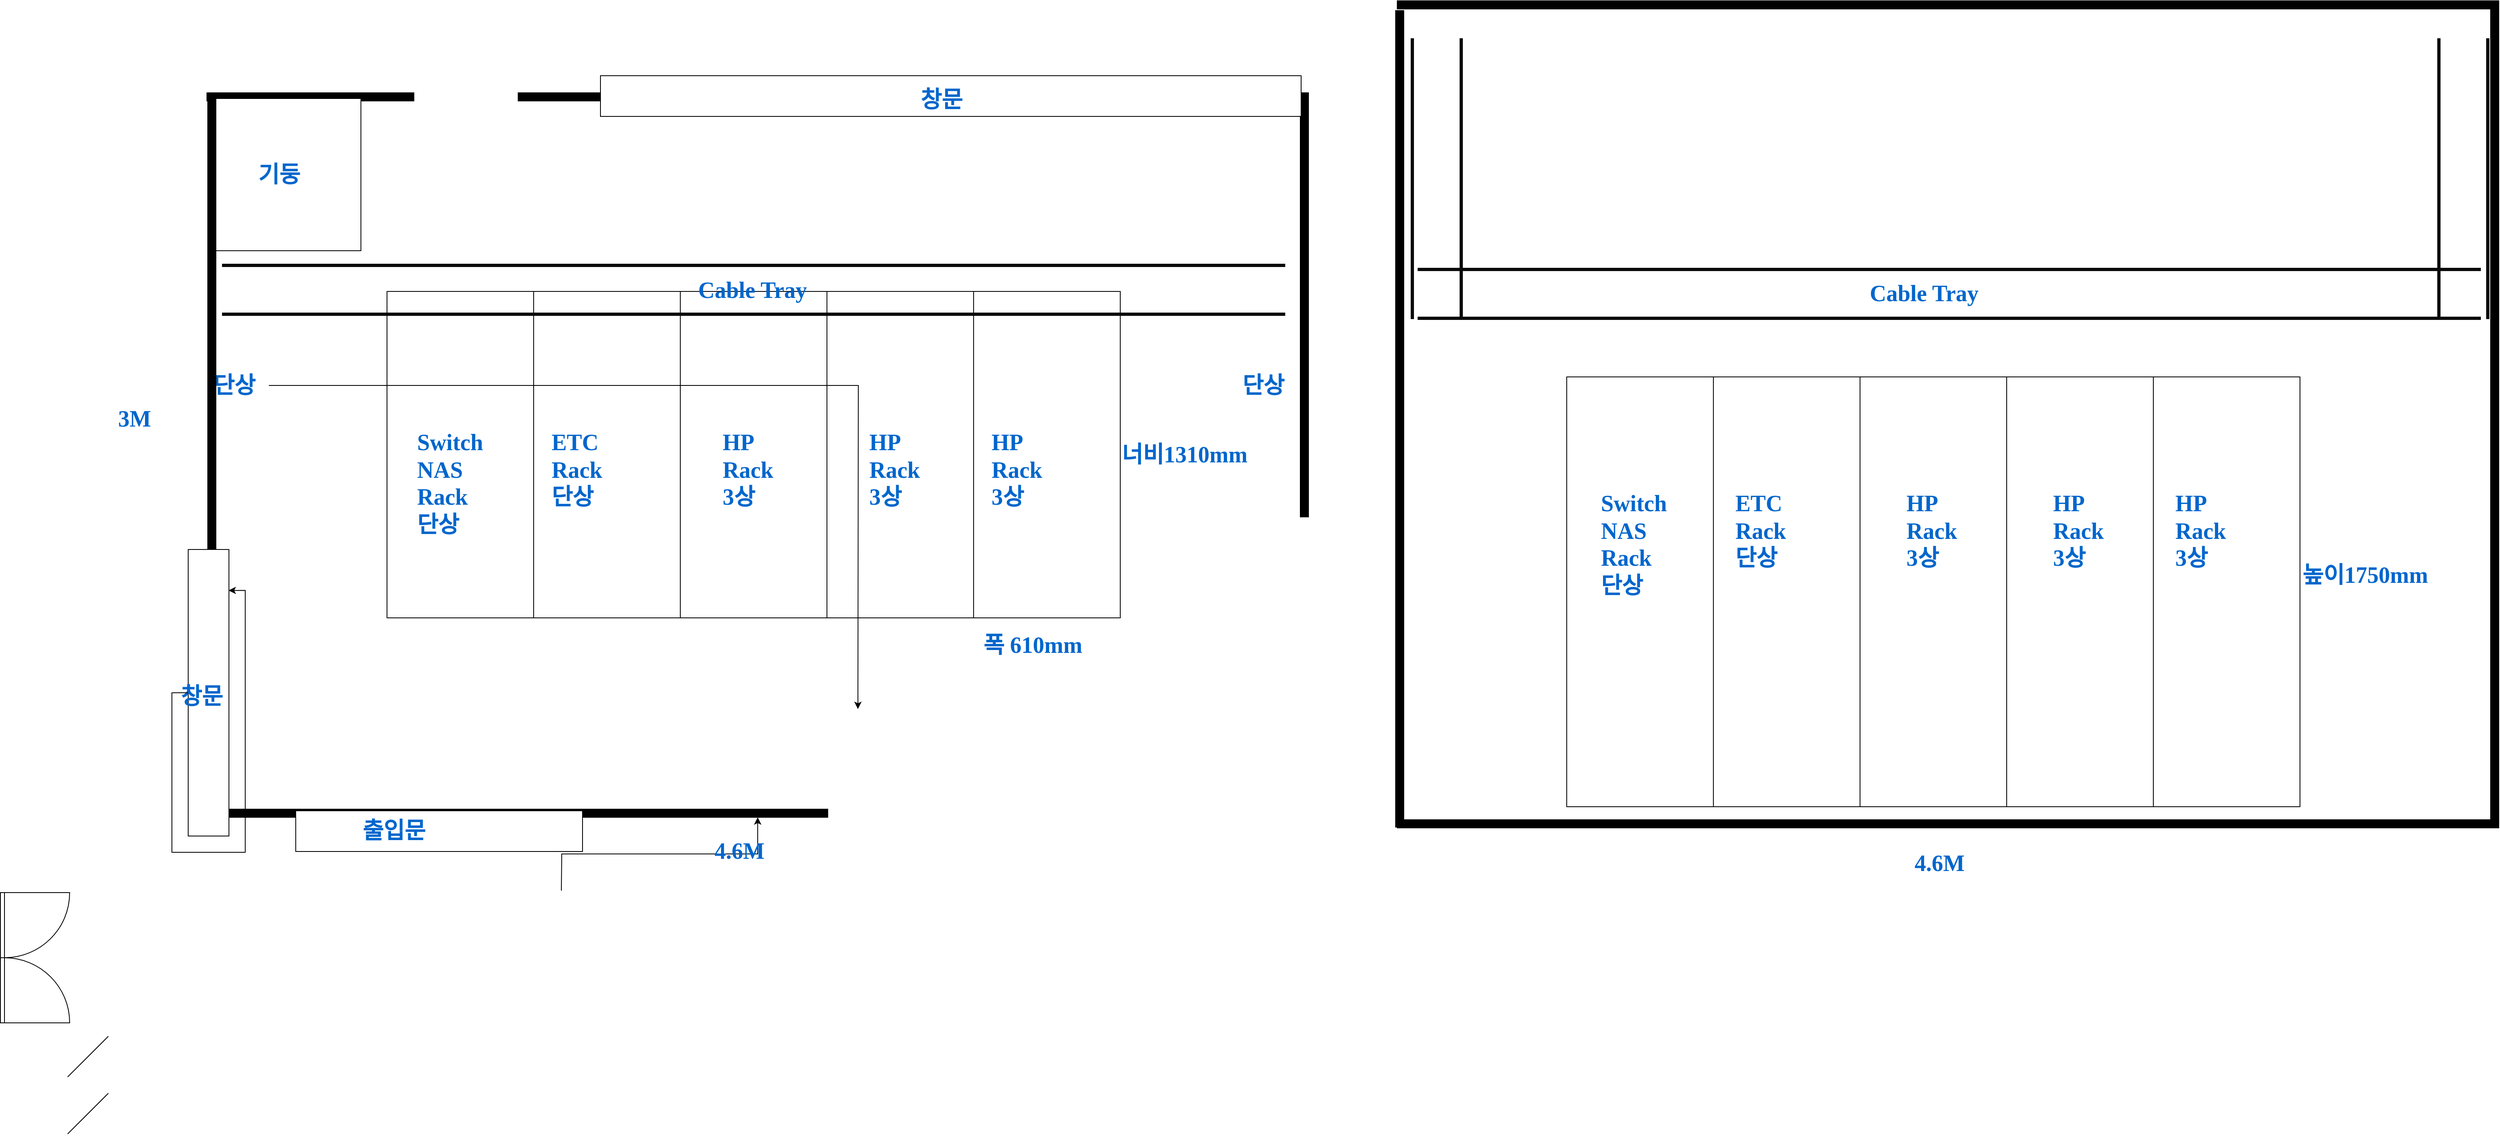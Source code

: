 <mxfile version="12.1.2" type="github" pages="1">
  <diagram name="Page-1" id="4bd5d27a-524c-7e24-5d5f-89a86ee4fca1">
    <mxGraphModel dx="3100" dy="1574" grid="1" gridSize="10" guides="1" tooltips="1" connect="1" arrows="1" fold="1" page="1" pageScale="1" pageWidth="1169" pageHeight="827" background="#ffffff" math="0" shadow="0">
      <root>
        <mxCell id="0"/>
        <mxCell id="1" parent="0"/>
        <mxCell id="9X3ZKxczfAf8_WHIXvSj-2" value="" style="edgeStyle=orthogonalEdgeStyle;rounded=0;orthogonalLoop=1;jettySize=auto;html=1;" edge="1" parent="1" target="48ef80bc37b76060-128">
          <mxGeometry relative="1" as="geometry">
            <mxPoint x="836" y="1251" as="sourcePoint"/>
          </mxGeometry>
        </mxCell>
        <mxCell id="48ef80bc37b76060-128" value="" style="verticalLabelPosition=bottom;html=1;verticalAlign=top;align=center;strokeWidth=1;shape=mxgraph.floorplan.wallU;fillColor=#000000;rounded=0;shadow=0;comic=0;fontFamily=Verdana;fontSize=12;rotation=90;" parent="1" vertex="1">
          <mxGeometry x="632" y="40" width="890" height="1352" as="geometry"/>
        </mxCell>
        <mxCell id="48ef80bc37b76060-136" value="" style="verticalLabelPosition=bottom;html=1;verticalAlign=top;align=center;strokeWidth=1;shape=mxgraph.floorplan.doorDouble;rounded=0;shadow=0;comic=0;fillColor=#FFFFFF;fontFamily=Verdana;fontSize=12;rotation=-90;" parent="1" vertex="1">
          <mxGeometry x="110" y="1291" width="160" height="85" as="geometry"/>
        </mxCell>
        <mxCell id="48ef80bc37b76060-156" value="" style="verticalLabelPosition=bottom;html=1;verticalAlign=top;align=center;strokeWidth=1;shape=mxgraph.floorplan.wall;fillColor=#000000;direction=south;rounded=0;shadow=0;comic=0;fontFamily=Verdana;fontSize=12;" parent="1" vertex="1">
          <mxGeometry x="1860" y="170" width="10" height="1003" as="geometry"/>
        </mxCell>
        <mxCell id="48ef80bc37b76060-195" value="" style="shape=rect;fillColor=#ffffff;strokeColor=#000000;shadow=0;rounded=0;comic=0;fontFamily=Verdana;fontSize=12;align=center;html=1;" parent="1" vertex="1">
          <mxGeometry x="1162" y="515" width="180" height="401" as="geometry"/>
        </mxCell>
        <mxCell id="48ef80bc37b76060-65" value="" style="shape=rect;fillColor=#ffffff;strokeColor=#000000;shadow=0;rounded=0;comic=0;fontFamily=Verdana;fontSize=12;align=center;html=1;rotation=180;" parent="1" vertex="1">
          <mxGeometry x="884" y="250" width="860" height="50" as="geometry"/>
        </mxCell>
        <mxCell id="9X3ZKxczfAf8_WHIXvSj-1" value="" style="shape=rect;fillColor=#ffffff;strokeColor=#000000;shadow=0;rounded=0;comic=0;fontFamily=Verdana;fontSize=12;align=center;html=1;" vertex="1" parent="1">
          <mxGeometry x="403" y="278" width="187" height="187" as="geometry"/>
        </mxCell>
        <mxCell id="9X3ZKxczfAf8_WHIXvSj-3" value="기둥" style="text;html=1;resizable=0;points=[];autosize=1;align=left;verticalAlign=top;spacingTop=-4;fontSize=28;fontFamily=Verdana;fontColor=#0066CC;fontStyle=1" vertex="1" parent="1">
          <mxGeometry x="461.5" y="351.5" width="70" height="40" as="geometry"/>
        </mxCell>
        <mxCell id="9X3ZKxczfAf8_WHIXvSj-4" value="" style="shape=rect;fillColor=#ffffff;strokeColor=#000000;shadow=0;rounded=0;comic=0;fontFamily=Verdana;fontSize=12;align=center;html=1;" vertex="1" parent="1">
          <mxGeometry x="982" y="515" width="180" height="401" as="geometry"/>
        </mxCell>
        <mxCell id="9X3ZKxczfAf8_WHIXvSj-5" value="" style="shape=rect;fillColor=#ffffff;strokeColor=#000000;shadow=0;rounded=0;comic=0;fontFamily=Verdana;fontSize=12;align=center;html=1;" vertex="1" parent="1">
          <mxGeometry x="802" y="515" width="180" height="401" as="geometry"/>
        </mxCell>
        <mxCell id="9X3ZKxczfAf8_WHIXvSj-6" value="" style="shape=rect;fillColor=#ffffff;strokeColor=#000000;shadow=0;rounded=0;comic=0;fontFamily=Verdana;fontSize=12;align=center;html=1;" vertex="1" parent="1">
          <mxGeometry x="622" y="515" width="180" height="401" as="geometry"/>
        </mxCell>
        <mxCell id="9X3ZKxczfAf8_WHIXvSj-7" value="" style="shape=rect;fillColor=#ffffff;strokeColor=#000000;shadow=0;rounded=0;comic=0;fontFamily=Verdana;fontSize=12;align=center;html=1;" vertex="1" parent="1">
          <mxGeometry x="1342" y="515" width="180" height="401" as="geometry"/>
        </mxCell>
        <mxCell id="4fd38086c27adbb9-28" value="ETC&lt;br&gt;Rack&lt;br&gt;단상" style="text;html=1;resizable=0;points=[];autosize=1;align=left;verticalAlign=top;spacingTop=-4;fontSize=28;fontFamily=Verdana;fontColor=#0066CC;fontStyle=1" parent="1" vertex="1">
          <mxGeometry x="822" y="680.5" width="80" height="100" as="geometry"/>
        </mxCell>
        <mxCell id="9X3ZKxczfAf8_WHIXvSj-9" value="Switch&lt;br&gt;NAS&lt;br&gt;Rack&lt;br&gt;단상" style="text;html=1;resizable=0;points=[];autosize=1;align=left;verticalAlign=top;spacingTop=-4;fontSize=28;fontFamily=Verdana;fontColor=#0066CC;fontStyle=1" vertex="1" parent="1">
          <mxGeometry x="657" y="680.5" width="110" height="140" as="geometry"/>
        </mxCell>
        <mxCell id="9X3ZKxczfAf8_WHIXvSj-12" value="HP&lt;br&gt;Rack&lt;br&gt;3상" style="text;html=1;resizable=0;points=[];autosize=1;align=left;verticalAlign=top;spacingTop=-4;fontSize=28;fontFamily=Verdana;fontColor=#0066CC;fontStyle=1" vertex="1" parent="1">
          <mxGeometry x="1362" y="680.5" width="80" height="100" as="geometry"/>
        </mxCell>
        <mxCell id="9X3ZKxczfAf8_WHIXvSj-13" value="HP&lt;br&gt;Rack&lt;br&gt;3상" style="text;html=1;resizable=0;points=[];autosize=1;align=left;verticalAlign=top;spacingTop=-4;fontSize=28;fontFamily=Verdana;fontColor=#0066CC;fontStyle=1" vertex="1" parent="1">
          <mxGeometry x="1212" y="680.5" width="80" height="100" as="geometry"/>
        </mxCell>
        <mxCell id="9X3ZKxczfAf8_WHIXvSj-14" value="HP&lt;br&gt;Rack&lt;br&gt;3상" style="text;html=1;resizable=0;points=[];autosize=1;align=left;verticalAlign=top;spacingTop=-4;fontSize=28;fontFamily=Verdana;fontColor=#0066CC;fontStyle=1" vertex="1" parent="1">
          <mxGeometry x="1032" y="680.5" width="80" height="100" as="geometry"/>
        </mxCell>
        <mxCell id="9X3ZKxczfAf8_WHIXvSj-16" value="창문" style="text;html=1;resizable=0;points=[];autosize=1;align=left;verticalAlign=top;spacingTop=-4;fontSize=28;fontFamily=Verdana;fontColor=#0066CC;fontStyle=1" vertex="1" parent="1">
          <mxGeometry x="1275" y="260" width="70" height="40" as="geometry"/>
        </mxCell>
        <mxCell id="9X3ZKxczfAf8_WHIXvSj-17" value="" style="shape=rect;fillColor=#ffffff;strokeColor=#000000;shadow=0;rounded=0;comic=0;fontFamily=Verdana;fontSize=12;align=center;html=1;rotation=-180;" vertex="1" parent="1">
          <mxGeometry x="510" y="1153" width="352" height="50" as="geometry"/>
        </mxCell>
        <mxCell id="9X3ZKxczfAf8_WHIXvSj-18" value="출입문" style="text;html=1;resizable=0;points=[];autosize=1;align=left;verticalAlign=top;spacingTop=-4;fontSize=28;fontFamily=Verdana;fontColor=#0066CC;fontStyle=1" vertex="1" parent="1">
          <mxGeometry x="590" y="1158" width="100" height="40" as="geometry"/>
        </mxCell>
        <mxCell id="9X3ZKxczfAf8_WHIXvSj-19" value="" style="shape=partialRectangle;whiteSpace=wrap;html=1;left=0;right=0;fillColor=none;strokeWidth=4;strokeColor=#0A0A0A;" vertex="1" parent="1">
          <mxGeometry x="421.5" y="483" width="1301" height="60" as="geometry"/>
        </mxCell>
        <mxCell id="9X3ZKxczfAf8_WHIXvSj-22" value="Cable Tray" style="text;html=1;resizable=0;points=[];autosize=1;align=left;verticalAlign=top;spacingTop=-4;fontSize=28;fontFamily=Verdana;fontColor=#0066CC;fontStyle=1" vertex="1" parent="1">
          <mxGeometry x="1002" y="494" width="160" height="40" as="geometry"/>
        </mxCell>
        <mxCell id="9X3ZKxczfAf8_WHIXvSj-24" style="edgeStyle=orthogonalEdgeStyle;rounded=0;orthogonalLoop=1;jettySize=auto;html=1;" edge="1" parent="1" source="9X3ZKxczfAf8_WHIXvSj-23">
          <mxGeometry relative="1" as="geometry">
            <mxPoint x="1200" y="1028" as="targetPoint"/>
          </mxGeometry>
        </mxCell>
        <mxCell id="9X3ZKxczfAf8_WHIXvSj-23" value="단상" style="text;html=1;resizable=0;points=[];autosize=1;align=left;verticalAlign=top;spacingTop=-4;fontSize=28;fontFamily=Verdana;fontColor=#0066CC;fontStyle=1" vertex="1" parent="1">
          <mxGeometry x="407" y="610.5" width="70" height="40" as="geometry"/>
        </mxCell>
        <mxCell id="9X3ZKxczfAf8_WHIXvSj-25" value="단상" style="text;html=1;resizable=0;points=[];autosize=1;align=left;verticalAlign=top;spacingTop=-4;fontSize=28;fontFamily=Verdana;fontColor=#0066CC;fontStyle=1" vertex="1" parent="1">
          <mxGeometry x="1670" y="610.5" width="70" height="40" as="geometry"/>
        </mxCell>
        <mxCell id="9X3ZKxczfAf8_WHIXvSj-27" value="" style="verticalLabelPosition=bottom;html=1;verticalAlign=top;align=center;strokeWidth=1;shape=mxgraph.floorplan.wallU;fillColor=#000000;rounded=0;shadow=0;comic=0;fontFamily=Verdana;fontSize=12;rotation=90;" vertex="1" parent="1">
          <mxGeometry x="2030" y="-10" width="1016" height="1352" as="geometry"/>
        </mxCell>
        <mxCell id="9X3ZKxczfAf8_WHIXvSj-28" value="" style="verticalLabelPosition=bottom;html=1;verticalAlign=top;align=center;strokeWidth=1;shape=mxgraph.floorplan.wall;fillColor=#000000;direction=south;rounded=0;shadow=0;comic=0;fontFamily=Verdana;fontSize=12;" vertex="1" parent="1">
          <mxGeometry x="402" y="275" width="10" height="890" as="geometry"/>
        </mxCell>
        <mxCell id="9X3ZKxczfAf8_WHIXvSj-29" value="" style="shape=partialRectangle;whiteSpace=wrap;html=1;left=0;right=0;fillColor=none;strokeWidth=4;strokeColor=#0A0A0A;" vertex="1" parent="1">
          <mxGeometry x="1889" y="488" width="1301" height="60" as="geometry"/>
        </mxCell>
        <mxCell id="9X3ZKxczfAf8_WHIXvSj-31" value="" style="shape=rect;fillColor=#ffffff;strokeColor=#000000;shadow=0;rounded=0;comic=0;fontFamily=Verdana;fontSize=12;align=center;html=1;" vertex="1" parent="1">
          <mxGeometry x="2610" y="620" width="180" height="528" as="geometry"/>
        </mxCell>
        <mxCell id="9X3ZKxczfAf8_WHIXvSj-32" value="" style="shape=rect;fillColor=#ffffff;strokeColor=#000000;shadow=0;rounded=0;comic=0;fontFamily=Verdana;fontSize=12;align=center;html=1;" vertex="1" parent="1">
          <mxGeometry x="2430" y="620" width="180" height="528" as="geometry"/>
        </mxCell>
        <mxCell id="9X3ZKxczfAf8_WHIXvSj-33" value="" style="shape=rect;fillColor=#ffffff;strokeColor=#000000;shadow=0;rounded=0;comic=0;fontFamily=Verdana;fontSize=12;align=center;html=1;" vertex="1" parent="1">
          <mxGeometry x="2250" y="620" width="180" height="528" as="geometry"/>
        </mxCell>
        <mxCell id="9X3ZKxczfAf8_WHIXvSj-34" value="" style="shape=rect;fillColor=#ffffff;strokeColor=#000000;shadow=0;rounded=0;comic=0;fontFamily=Verdana;fontSize=12;align=center;html=1;" vertex="1" parent="1">
          <mxGeometry x="2070" y="620" width="180" height="528" as="geometry"/>
        </mxCell>
        <mxCell id="9X3ZKxczfAf8_WHIXvSj-35" value="" style="shape=rect;fillColor=#ffffff;strokeColor=#000000;shadow=0;rounded=0;comic=0;fontFamily=Verdana;fontSize=12;align=center;html=1;" vertex="1" parent="1">
          <mxGeometry x="2790" y="620" width="180" height="528" as="geometry"/>
        </mxCell>
        <mxCell id="9X3ZKxczfAf8_WHIXvSj-36" value="ETC&lt;br&gt;Rack&lt;br&gt;단상" style="text;html=1;resizable=0;points=[];autosize=1;align=left;verticalAlign=top;spacingTop=-4;fontSize=28;fontFamily=Verdana;fontColor=#0066CC;fontStyle=1" vertex="1" parent="1">
          <mxGeometry x="2275" y="755.5" width="80" height="100" as="geometry"/>
        </mxCell>
        <mxCell id="9X3ZKxczfAf8_WHIXvSj-37" value="Switch&lt;br&gt;NAS&lt;br&gt;Rack&lt;br&gt;단상" style="text;html=1;resizable=0;points=[];autosize=1;align=left;verticalAlign=top;spacingTop=-4;fontSize=28;fontFamily=Verdana;fontColor=#0066CC;fontStyle=1" vertex="1" parent="1">
          <mxGeometry x="2110" y="755.5" width="110" height="140" as="geometry"/>
        </mxCell>
        <mxCell id="9X3ZKxczfAf8_WHIXvSj-38" value="HP&lt;br&gt;Rack&lt;br&gt;3상" style="text;html=1;resizable=0;points=[];autosize=1;align=left;verticalAlign=top;spacingTop=-4;fontSize=28;fontFamily=Verdana;fontColor=#0066CC;fontStyle=1" vertex="1" parent="1">
          <mxGeometry x="2815" y="755.5" width="80" height="100" as="geometry"/>
        </mxCell>
        <mxCell id="9X3ZKxczfAf8_WHIXvSj-39" value="HP&lt;br&gt;Rack&lt;br&gt;3상" style="text;html=1;resizable=0;points=[];autosize=1;align=left;verticalAlign=top;spacingTop=-4;fontSize=28;fontFamily=Verdana;fontColor=#0066CC;fontStyle=1" vertex="1" parent="1">
          <mxGeometry x="2665" y="755.5" width="80" height="100" as="geometry"/>
        </mxCell>
        <mxCell id="9X3ZKxczfAf8_WHIXvSj-40" value="HP&lt;br&gt;Rack&lt;br&gt;3상" style="text;html=1;resizable=0;points=[];autosize=1;align=left;verticalAlign=top;spacingTop=-4;fontSize=28;fontFamily=Verdana;fontColor=#0066CC;fontStyle=1" vertex="1" parent="1">
          <mxGeometry x="2485" y="755.5" width="80" height="100" as="geometry"/>
        </mxCell>
        <mxCell id="9X3ZKxczfAf8_WHIXvSj-41" value="Cable Tray" style="text;html=1;resizable=0;points=[];autosize=1;align=left;verticalAlign=top;spacingTop=-4;fontSize=28;fontFamily=Verdana;fontColor=#0066CC;fontStyle=1" vertex="1" parent="1">
          <mxGeometry x="2440" y="498" width="160" height="40" as="geometry"/>
        </mxCell>
        <mxCell id="9X3ZKxczfAf8_WHIXvSj-44" value="" style="shape=partialRectangle;whiteSpace=wrap;html=1;left=0;right=0;fillColor=none;strokeWidth=4;strokeColor=#0A0A0A;rotation=90;" vertex="1" parent="1">
          <mxGeometry x="1740" y="346.5" width="341" height="60" as="geometry"/>
        </mxCell>
        <mxCell id="9X3ZKxczfAf8_WHIXvSj-45" value="" style="shape=partialRectangle;whiteSpace=wrap;html=1;left=0;right=0;fillColor=none;strokeWidth=4;strokeColor=#0A0A0A;rotation=90;" vertex="1" parent="1">
          <mxGeometry x="3000" y="346.5" width="341" height="60" as="geometry"/>
        </mxCell>
        <mxCell id="9X3ZKxczfAf8_WHIXvSj-46" value="" style="endArrow=none;html=1;" edge="1" parent="1">
          <mxGeometry width="50" height="50" relative="1" as="geometry">
            <mxPoint x="230" y="1480" as="sourcePoint"/>
            <mxPoint x="280" y="1430" as="targetPoint"/>
          </mxGeometry>
        </mxCell>
        <mxCell id="9X3ZKxczfAf8_WHIXvSj-47" value="" style="endArrow=none;html=1;" edge="1" parent="1">
          <mxGeometry width="50" height="50" relative="1" as="geometry">
            <mxPoint x="230" y="1550" as="sourcePoint"/>
            <mxPoint x="280" y="1500" as="targetPoint"/>
          </mxGeometry>
        </mxCell>
        <mxCell id="9X3ZKxczfAf8_WHIXvSj-8" value="" style="shape=rect;fillColor=#ffffff;strokeColor=#000000;shadow=0;rounded=0;comic=0;fontFamily=Verdana;fontSize=12;align=center;html=1;rotation=90;" vertex="1" parent="1">
          <mxGeometry x="227" y="983" width="352" height="50" as="geometry"/>
        </mxCell>
        <mxCell id="9X3ZKxczfAf8_WHIXvSj-15" value="창문" style="text;html=1;resizable=0;points=[];autosize=1;align=left;verticalAlign=top;spacingTop=-4;fontSize=28;fontFamily=Verdana;fontColor=#0066CC;fontStyle=1" vertex="1" parent="1">
          <mxGeometry x="367" y="993" width="70" height="40" as="geometry"/>
        </mxCell>
        <mxCell id="9X3ZKxczfAf8_WHIXvSj-48" value="4.6M" style="text;html=1;resizable=0;points=[];autosize=1;align=left;verticalAlign=top;spacingTop=-4;fontSize=28;fontFamily=Verdana;fontColor=#0066CC;fontStyle=1" vertex="1" parent="1">
          <mxGeometry x="1022" y="1183" width="90" height="40" as="geometry"/>
        </mxCell>
        <mxCell id="9X3ZKxczfAf8_WHIXvSj-49" value="높이1750mm" style="text;html=1;resizable=0;points=[];autosize=1;align=left;verticalAlign=top;spacingTop=-4;fontSize=28;fontFamily=Verdana;fontColor=#0066CC;fontStyle=1" vertex="1" parent="1">
          <mxGeometry x="2970.5" y="844" width="200" height="40" as="geometry"/>
        </mxCell>
        <mxCell id="9X3ZKxczfAf8_WHIXvSj-50" value="너비1310mm" style="text;html=1;resizable=0;points=[];autosize=1;align=left;verticalAlign=top;spacingTop=-4;fontSize=28;fontFamily=Verdana;fontColor=#0066CC;fontStyle=1" vertex="1" parent="1">
          <mxGeometry x="1522" y="696" width="200" height="40" as="geometry"/>
        </mxCell>
        <mxCell id="9X3ZKxczfAf8_WHIXvSj-51" style="edgeStyle=orthogonalEdgeStyle;rounded=0;orthogonalLoop=1;jettySize=auto;html=1;exitX=0.5;exitY=1;exitDx=0;exitDy=0;entryX=0.143;entryY=0.01;entryDx=0;entryDy=0;entryPerimeter=0;" edge="1" parent="1" source="9X3ZKxczfAf8_WHIXvSj-8" target="9X3ZKxczfAf8_WHIXvSj-8">
          <mxGeometry relative="1" as="geometry"/>
        </mxCell>
        <mxCell id="9X3ZKxczfAf8_WHIXvSj-52" value="폭 610mm" style="text;html=1;resizable=0;points=[];autosize=1;align=left;verticalAlign=top;spacingTop=-4;fontSize=28;fontFamily=Verdana;fontColor=#0066CC;fontStyle=1" vertex="1" parent="1">
          <mxGeometry x="1352" y="930" width="160" height="40" as="geometry"/>
        </mxCell>
        <mxCell id="9X3ZKxczfAf8_WHIXvSj-53" value="3M" style="text;html=1;resizable=0;points=[];autosize=1;align=left;verticalAlign=top;spacingTop=-4;fontSize=28;fontFamily=Verdana;fontColor=#0066CC;fontStyle=1" vertex="1" parent="1">
          <mxGeometry x="290" y="651.5" width="60" height="40" as="geometry"/>
        </mxCell>
        <mxCell id="9X3ZKxczfAf8_WHIXvSj-54" value="4.6M" style="text;html=1;resizable=0;points=[];autosize=1;align=left;verticalAlign=top;spacingTop=-4;fontSize=28;fontFamily=Verdana;fontColor=#0066CC;fontStyle=1" vertex="1" parent="1">
          <mxGeometry x="2494.5" y="1198" width="90" height="40" as="geometry"/>
        </mxCell>
      </root>
    </mxGraphModel>
  </diagram>
</mxfile>
